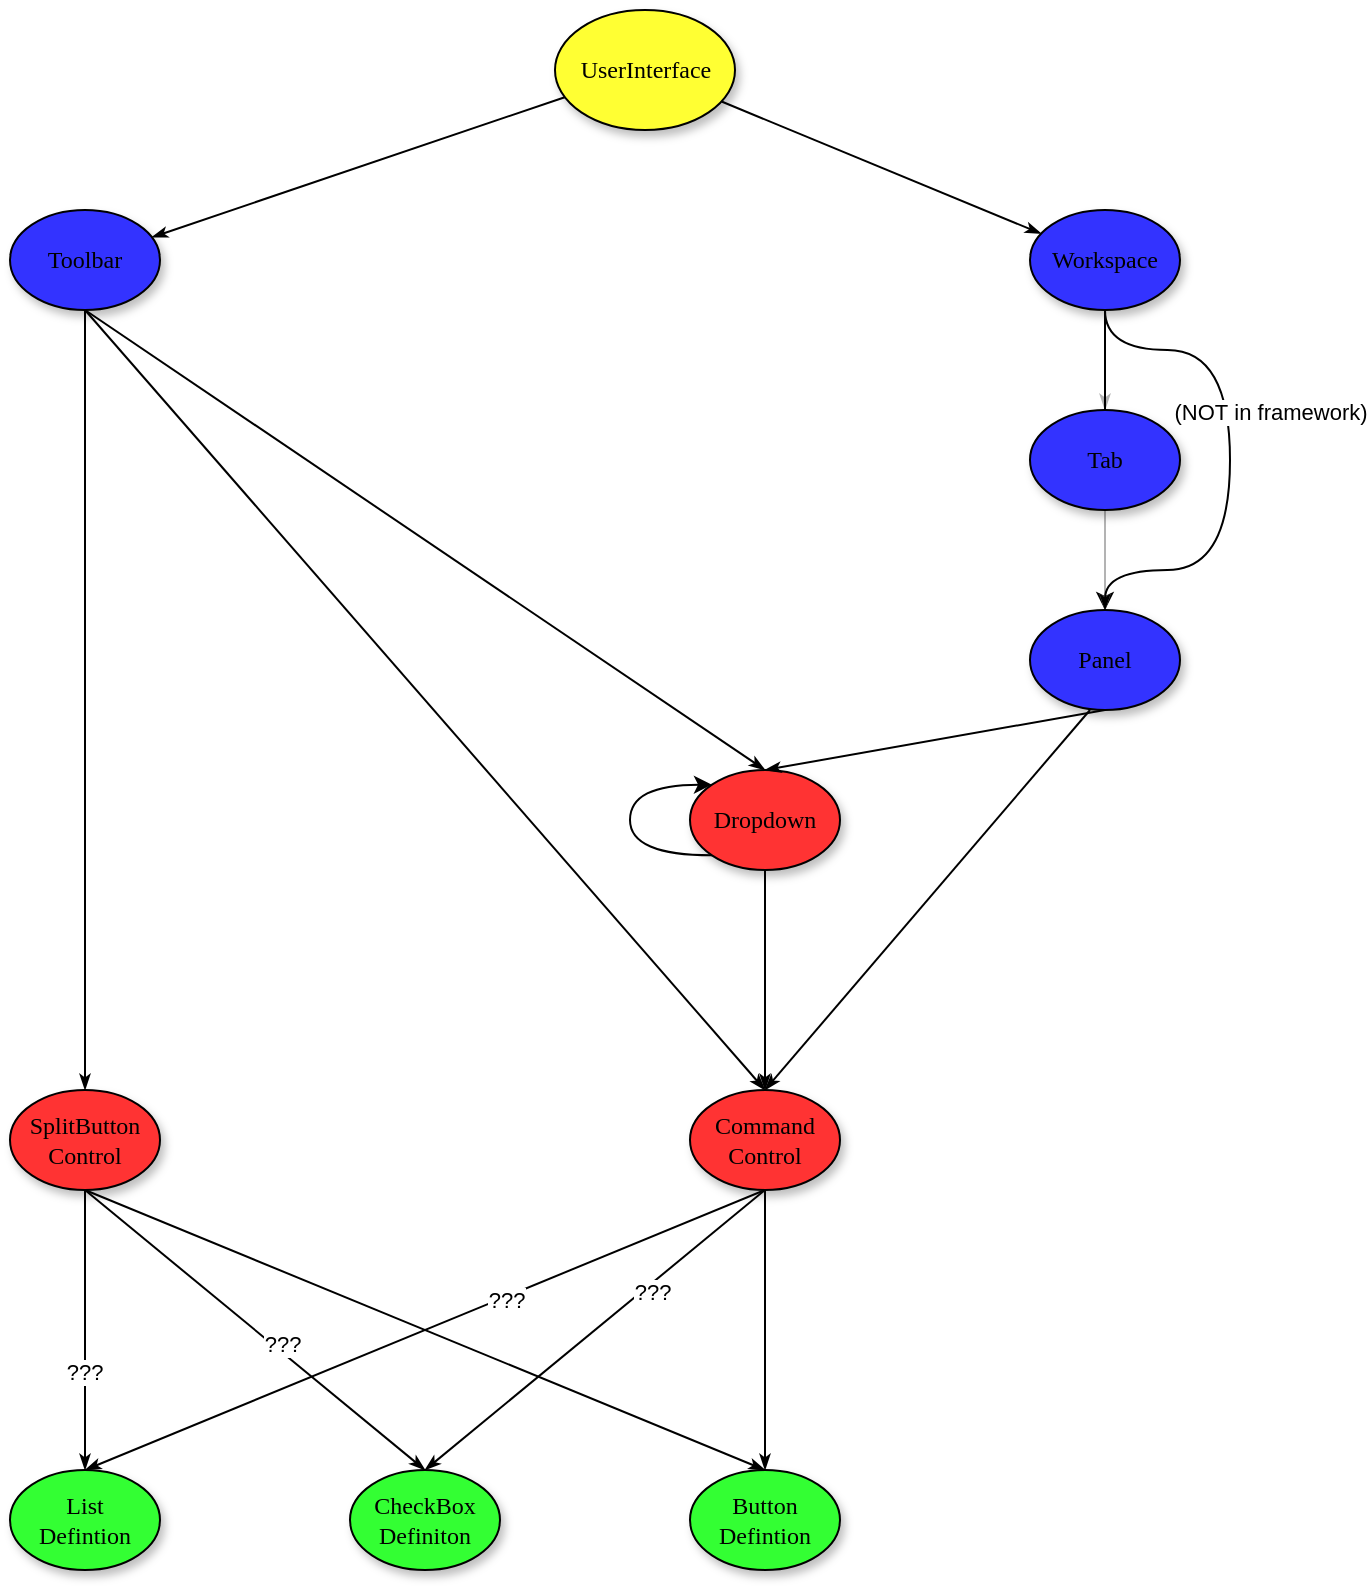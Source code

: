 <mxfile version="13.8.8" type="device"><diagram name="Page-1" id="42789a77-a242-8287-6e28-9cd8cfd52e62"><mxGraphModel dx="1422" dy="762" grid="1" gridSize="10" guides="1" tooltips="1" connect="1" arrows="1" fold="1" page="1" pageScale="1" pageWidth="1100" pageHeight="850" background="#ffffff" math="0" shadow="0"><root><mxCell id="0"/><mxCell id="1" parent="0"/><mxCell id="1ea317790d2ca983-12" style="edgeStyle=none;rounded=1;html=1;labelBackgroundColor=none;startArrow=none;startFill=0;startSize=5;endArrow=classicThin;endFill=1;endSize=5;jettySize=auto;orthogonalLoop=1;strokeWidth=1;fontFamily=Verdana;fontSize=12" parent="1" source="1ea317790d2ca983-1" target="1ea317790d2ca983-2" edge="1"><mxGeometry relative="1" as="geometry"/></mxCell><mxCell id="1ea317790d2ca983-13" value="" style="edgeStyle=none;rounded=1;html=1;labelBackgroundColor=none;startArrow=none;startFill=0;startSize=5;endArrow=classicThin;endFill=1;endSize=5;jettySize=auto;orthogonalLoop=1;strokeWidth=1;fontFamily=Verdana;fontSize=12" parent="1" source="1ea317790d2ca983-1" target="1ea317790d2ca983-9" edge="1"><mxGeometry x="-0.089" y="10" relative="1" as="geometry"><Array as="points"/><mxPoint as="offset"/></mxGeometry></mxCell><mxCell id="1ea317790d2ca983-1" value="UserInterface" style="ellipse;whiteSpace=wrap;html=1;rounded=0;shadow=1;comic=0;labelBackgroundColor=none;strokeWidth=1;fontFamily=Verdana;fontSize=12;align=center;fillColor=#FFFF33;" parent="1" vertex="1"><mxGeometry x="532.5" y="30" width="90" height="60" as="geometry"/></mxCell><mxCell id="1ea317790d2ca983-21" value="" style="edgeStyle=none;rounded=1;html=1;labelBackgroundColor=none;startArrow=none;startFill=0;startSize=5;endArrow=classicThin;endFill=1;endSize=5;jettySize=auto;orthogonalLoop=1;strokeColor=#B3B3B3;strokeWidth=1;fontFamily=Verdana;fontSize=12" parent="1" source="1ea317790d2ca983-2" target="1ea317790d2ca983-7" edge="1"><mxGeometry relative="1" as="geometry"/></mxCell><mxCell id="_LyXlWVAKM2UEFmrmsEU-43" style="edgeStyle=orthogonalEdgeStyle;curved=1;rounded=0;orthogonalLoop=1;jettySize=auto;html=1;exitX=0.5;exitY=1;exitDx=0;exitDy=0;entryX=0.5;entryY=0;entryDx=0;entryDy=0;" edge="1" parent="1" source="1ea317790d2ca983-2" target="1ea317790d2ca983-8"><mxGeometry relative="1" as="geometry"><mxPoint x="860" y="300" as="targetPoint"/></mxGeometry></mxCell><mxCell id="1ea317790d2ca983-2" value="&lt;span&gt;Workspace&lt;br&gt;&lt;/span&gt;" style="ellipse;whiteSpace=wrap;html=1;rounded=0;shadow=1;comic=0;labelBackgroundColor=none;strokeWidth=1;fontFamily=Verdana;fontSize=12;align=center;fillColor=#3333FF;" parent="1" vertex="1"><mxGeometry x="770" y="130" width="75" height="50" as="geometry"/></mxCell><mxCell id="1ea317790d2ca983-24" value="" style="edgeStyle=none;rounded=1;html=1;labelBackgroundColor=none;startArrow=none;startFill=0;startSize=5;endArrow=classicThin;endFill=1;endSize=5;jettySize=auto;orthogonalLoop=1;strokeColor=#B3B3B3;strokeWidth=1;fontFamily=Verdana;fontSize=12" parent="1" source="1ea317790d2ca983-7" target="1ea317790d2ca983-8" edge="1"><mxGeometry relative="1" as="geometry"/></mxCell><mxCell id="1ea317790d2ca983-7" value="&lt;span&gt;Tab&lt;br&gt;&lt;/span&gt;" style="ellipse;whiteSpace=wrap;html=1;rounded=0;shadow=1;comic=0;labelBackgroundColor=none;strokeWidth=1;fontFamily=Verdana;fontSize=12;align=center;fillColor=#3333FF;" parent="1" vertex="1"><mxGeometry x="770" y="230" width="75" height="50" as="geometry"/></mxCell><mxCell id="1ea317790d2ca983-8" value="Panel" style="ellipse;whiteSpace=wrap;html=1;rounded=0;shadow=1;comic=0;labelBackgroundColor=none;strokeWidth=1;fontFamily=Verdana;fontSize=12;align=center;fillColor=#3333FF;" parent="1" vertex="1"><mxGeometry x="770" y="330" width="75" height="50" as="geometry"/></mxCell><mxCell id="1ea317790d2ca983-9" value="Toolbar" style="ellipse;whiteSpace=wrap;html=1;rounded=0;shadow=1;comic=0;labelBackgroundColor=none;strokeWidth=1;fontFamily=Verdana;fontSize=12;align=center;fillColor=#3333FF;" parent="1" vertex="1"><mxGeometry x="260" y="130" width="75" height="50" as="geometry"/></mxCell><mxCell id="_LyXlWVAKM2UEFmrmsEU-4" value="&lt;span&gt;CheckBox&lt;br&gt;Definiton&lt;br&gt;&lt;/span&gt;" style="ellipse;whiteSpace=wrap;html=1;rounded=0;shadow=1;comic=0;labelBackgroundColor=none;strokeWidth=1;fontFamily=Verdana;fontSize=12;align=center;fillColor=#33FF33;" vertex="1" parent="1"><mxGeometry x="430" y="760" width="75" height="50" as="geometry"/></mxCell><mxCell id="_LyXlWVAKM2UEFmrmsEU-5" value="&lt;span&gt;Button&lt;br&gt;Defintion&lt;br&gt;&lt;/span&gt;" style="ellipse;whiteSpace=wrap;html=1;rounded=0;shadow=1;comic=0;labelBackgroundColor=none;strokeWidth=1;fontFamily=Verdana;fontSize=12;align=center;fillColor=#33FF33;" vertex="1" parent="1"><mxGeometry x="600" y="760" width="75" height="50" as="geometry"/></mxCell><mxCell id="_LyXlWVAKM2UEFmrmsEU-6" value="&lt;span&gt;List&lt;br&gt;Defintion&lt;/span&gt;" style="ellipse;whiteSpace=wrap;html=1;rounded=0;shadow=1;comic=0;labelBackgroundColor=none;strokeWidth=1;fontFamily=Verdana;fontSize=12;align=center;fillColor=#33FF33;" vertex="1" parent="1"><mxGeometry x="260" y="760" width="75" height="50" as="geometry"/></mxCell><mxCell id="_LyXlWVAKM2UEFmrmsEU-7" value="&lt;span&gt;SplitButton&lt;br&gt;Control&lt;/span&gt;" style="ellipse;whiteSpace=wrap;html=1;rounded=0;shadow=1;comic=0;labelBackgroundColor=none;strokeWidth=1;fontFamily=Verdana;fontSize=12;align=center;fillColor=#FF3333;" vertex="1" parent="1"><mxGeometry x="260" y="570" width="75" height="50" as="geometry"/></mxCell><mxCell id="_LyXlWVAKM2UEFmrmsEU-45" style="edgeStyle=orthogonalEdgeStyle;curved=1;rounded=0;orthogonalLoop=1;jettySize=auto;html=1;exitX=0;exitY=1;exitDx=0;exitDy=0;strokeColor=#000000;entryX=0;entryY=0;entryDx=0;entryDy=0;" edge="1" parent="1" source="_LyXlWVAKM2UEFmrmsEU-8" target="_LyXlWVAKM2UEFmrmsEU-8"><mxGeometry relative="1" as="geometry"><mxPoint x="450" y="440" as="targetPoint"/><Array as="points"><mxPoint x="570" y="453"/><mxPoint x="570" y="417"/></Array></mxGeometry></mxCell><mxCell id="_LyXlWVAKM2UEFmrmsEU-8" value="&lt;span&gt;Dropdown&lt;br&gt;&lt;/span&gt;" style="ellipse;whiteSpace=wrap;html=1;rounded=0;shadow=1;comic=0;labelBackgroundColor=none;strokeWidth=1;fontFamily=Verdana;fontSize=12;align=center;fillColor=#FF3333;" vertex="1" parent="1"><mxGeometry x="600" y="410" width="75" height="50" as="geometry"/></mxCell><mxCell id="_LyXlWVAKM2UEFmrmsEU-9" value="&lt;span&gt;Command&lt;br&gt;Control&lt;br&gt;&lt;/span&gt;" style="ellipse;whiteSpace=wrap;html=1;rounded=0;shadow=1;comic=0;labelBackgroundColor=none;strokeWidth=1;fontFamily=Verdana;fontSize=12;align=center;fillColor=#FF3333;" vertex="1" parent="1"><mxGeometry x="600" y="570" width="75" height="50" as="geometry"/></mxCell><mxCell id="_LyXlWVAKM2UEFmrmsEU-12" value="" style="edgeStyle=none;rounded=1;html=1;labelBackgroundColor=none;startArrow=none;startFill=0;startSize=5;endArrow=classicThin;endFill=1;endSize=5;jettySize=auto;orthogonalLoop=1;strokeWidth=1;fontFamily=Verdana;fontSize=12;exitX=0.5;exitY=1;exitDx=0;exitDy=0;entryX=0.5;entryY=0;entryDx=0;entryDy=0;" edge="1" parent="1" source="_LyXlWVAKM2UEFmrmsEU-8" target="_LyXlWVAKM2UEFmrmsEU-9"><mxGeometry relative="1" as="geometry"><mxPoint x="450" y="620" as="sourcePoint"/><mxPoint x="760" y="570" as="targetPoint"/><Array as="points"/></mxGeometry></mxCell><mxCell id="_LyXlWVAKM2UEFmrmsEU-13" value="" style="edgeStyle=none;rounded=1;html=1;labelBackgroundColor=none;startArrow=none;startFill=0;startSize=5;endArrow=classicThin;endFill=1;endSize=5;jettySize=auto;orthogonalLoop=1;strokeWidth=1;fontFamily=Verdana;fontSize=12;exitX=0.5;exitY=1;exitDx=0;exitDy=0;entryX=0.5;entryY=0;entryDx=0;entryDy=0;" edge="1" parent="1" source="1ea317790d2ca983-9" target="_LyXlWVAKM2UEFmrmsEU-7"><mxGeometry relative="1" as="geometry"><mxPoint x="135" y="270" as="sourcePoint"/><mxPoint x="135" y="340" as="targetPoint"/></mxGeometry></mxCell><mxCell id="_LyXlWVAKM2UEFmrmsEU-15" value="" style="edgeStyle=none;rounded=1;html=1;labelBackgroundColor=none;startArrow=none;startFill=0;startSize=5;endArrow=classicThin;endFill=1;endSize=5;jettySize=auto;orthogonalLoop=1;strokeWidth=1;fontFamily=Verdana;fontSize=12;entryX=0.5;entryY=0;entryDx=0;entryDy=0;exitX=0.5;exitY=1;exitDx=0;exitDy=0;" edge="1" parent="1" source="1ea317790d2ca983-9" target="_LyXlWVAKM2UEFmrmsEU-9"><mxGeometry relative="1" as="geometry"><mxPoint x="247" y="370" as="sourcePoint"/><mxPoint x="247" y="440" as="targetPoint"/></mxGeometry></mxCell><mxCell id="_LyXlWVAKM2UEFmrmsEU-19" value="" style="edgeStyle=none;rounded=1;html=1;labelBackgroundColor=none;startArrow=none;startFill=0;startSize=5;endArrow=classicThin;endFill=1;endSize=5;jettySize=auto;orthogonalLoop=1;strokeWidth=1;fontFamily=Verdana;fontSize=12;entryX=0.5;entryY=0;entryDx=0;entryDy=0;exitX=0.5;exitY=1;exitDx=0;exitDy=0;" edge="1" parent="1" source="1ea317790d2ca983-8" target="_LyXlWVAKM2UEFmrmsEU-8"><mxGeometry relative="1" as="geometry"><mxPoint x="500" y="500" as="sourcePoint"/><mxPoint x="520" y="570" as="targetPoint"/><Array as="points"/></mxGeometry></mxCell><mxCell id="_LyXlWVAKM2UEFmrmsEU-22" value="" style="edgeStyle=none;rounded=1;html=1;labelBackgroundColor=none;startArrow=none;startFill=0;startSize=5;endArrow=classicThin;endFill=1;endSize=5;jettySize=auto;orthogonalLoop=1;strokeWidth=1;fontFamily=Verdana;fontSize=12;exitX=0.5;exitY=1;exitDx=0;exitDy=0;entryX=0.5;entryY=0;entryDx=0;entryDy=0;" edge="1" parent="1" source="1ea317790d2ca983-9" target="_LyXlWVAKM2UEFmrmsEU-8"><mxGeometry relative="1" as="geometry"><mxPoint x="750" y="420" as="sourcePoint"/><mxPoint x="620" y="420" as="targetPoint"/></mxGeometry></mxCell><mxCell id="_LyXlWVAKM2UEFmrmsEU-23" value="" style="edgeStyle=none;rounded=1;html=1;labelBackgroundColor=none;startArrow=none;startFill=0;startSize=5;endArrow=classicThin;endFill=1;endSize=5;jettySize=auto;orthogonalLoop=1;strokeWidth=1;fontFamily=Verdana;fontSize=12;entryX=0.5;entryY=0;entryDx=0;entryDy=0;" edge="1" parent="1" target="_LyXlWVAKM2UEFmrmsEU-9"><mxGeometry relative="1" as="geometry"><mxPoint x="800" y="380" as="sourcePoint"/><mxPoint x="760" y="500" as="targetPoint"/></mxGeometry></mxCell><mxCell id="_LyXlWVAKM2UEFmrmsEU-24" value="" style="edgeStyle=none;rounded=1;html=1;labelBackgroundColor=none;startArrow=none;startFill=0;startSize=5;endArrow=classicThin;endFill=1;endSize=5;jettySize=auto;orthogonalLoop=1;strokeWidth=1;fontFamily=Verdana;fontSize=12;entryX=0.5;entryY=0;entryDx=0;entryDy=0;exitX=0.5;exitY=1;exitDx=0;exitDy=0;" edge="1" parent="1" source="_LyXlWVAKM2UEFmrmsEU-9" target="_LyXlWVAKM2UEFmrmsEU-4"><mxGeometry relative="1" as="geometry"><mxPoint x="737" y="630" as="sourcePoint"/><mxPoint x="737" y="700" as="targetPoint"/></mxGeometry></mxCell><mxCell id="_LyXlWVAKM2UEFmrmsEU-34" value="???" style="edgeLabel;html=1;align=center;verticalAlign=middle;resizable=0;points=[];" vertex="1" connectable="0" parent="_LyXlWVAKM2UEFmrmsEU-24"><mxGeometry x="-0.308" y="3" relative="1" as="geometry"><mxPoint as="offset"/></mxGeometry></mxCell><mxCell id="_LyXlWVAKM2UEFmrmsEU-25" value="" style="edgeStyle=none;rounded=1;html=1;labelBackgroundColor=none;startArrow=none;startFill=0;startSize=5;endArrow=classicThin;endFill=1;endSize=5;jettySize=auto;orthogonalLoop=1;strokeWidth=1;fontFamily=Verdana;fontSize=12;exitX=0.5;exitY=1;exitDx=0;exitDy=0;entryX=0.5;entryY=0;entryDx=0;entryDy=0;" edge="1" parent="1" source="_LyXlWVAKM2UEFmrmsEU-7" target="_LyXlWVAKM2UEFmrmsEU-4"><mxGeometry relative="1" as="geometry"><mxPoint x="450" y="610" as="sourcePoint"/><mxPoint x="450" y="680" as="targetPoint"/><Array as="points"/></mxGeometry></mxCell><mxCell id="_LyXlWVAKM2UEFmrmsEU-30" value="???" style="edgeLabel;html=1;align=center;verticalAlign=middle;resizable=0;points=[];" vertex="1" connectable="0" parent="_LyXlWVAKM2UEFmrmsEU-25"><mxGeometry x="0.134" y="3" relative="1" as="geometry"><mxPoint as="offset"/></mxGeometry></mxCell><mxCell id="_LyXlWVAKM2UEFmrmsEU-26" value="" style="edgeStyle=none;rounded=1;html=1;labelBackgroundColor=none;startArrow=none;startFill=0;startSize=5;endArrow=classicThin;endFill=1;endSize=5;jettySize=auto;orthogonalLoop=1;strokeWidth=1;fontFamily=Verdana;fontSize=12;exitX=0.5;exitY=1;exitDx=0;exitDy=0;entryX=0.5;entryY=0;entryDx=0;entryDy=0;" edge="1" parent="1" source="_LyXlWVAKM2UEFmrmsEU-7" target="_LyXlWVAKM2UEFmrmsEU-5"><mxGeometry relative="1" as="geometry"><mxPoint x="780" y="640" as="sourcePoint"/><mxPoint x="880" y="630" as="targetPoint"/></mxGeometry></mxCell><mxCell id="_LyXlWVAKM2UEFmrmsEU-27" value="" style="edgeStyle=none;rounded=1;html=1;labelBackgroundColor=none;startArrow=none;startFill=0;startSize=5;endArrow=classicThin;endFill=1;endSize=5;jettySize=auto;orthogonalLoop=1;strokeWidth=1;fontFamily=Verdana;fontSize=12;exitX=0.5;exitY=1;exitDx=0;exitDy=0;entryX=0.5;entryY=0;entryDx=0;entryDy=0;" edge="1" parent="1" source="_LyXlWVAKM2UEFmrmsEU-7" target="_LyXlWVAKM2UEFmrmsEU-6"><mxGeometry relative="1" as="geometry"><mxPoint x="237" y="660" as="sourcePoint"/><mxPoint x="237" y="730" as="targetPoint"/></mxGeometry></mxCell><mxCell id="_LyXlWVAKM2UEFmrmsEU-29" value="???" style="edgeLabel;html=1;align=center;verticalAlign=middle;resizable=0;points=[];" vertex="1" connectable="0" parent="_LyXlWVAKM2UEFmrmsEU-27"><mxGeometry x="0.292" y="-1" relative="1" as="geometry"><mxPoint as="offset"/></mxGeometry></mxCell><mxCell id="_LyXlWVAKM2UEFmrmsEU-31" value="" style="edgeStyle=none;rounded=1;html=1;labelBackgroundColor=none;startArrow=none;startFill=0;startSize=5;endArrow=classicThin;endFill=1;endSize=5;jettySize=auto;orthogonalLoop=1;strokeWidth=1;fontFamily=Verdana;fontSize=12;exitX=0.5;exitY=1;exitDx=0;exitDy=0;entryX=0.5;entryY=0;entryDx=0;entryDy=0;" edge="1" parent="1" source="_LyXlWVAKM2UEFmrmsEU-9" target="_LyXlWVAKM2UEFmrmsEU-5"><mxGeometry relative="1" as="geometry"><mxPoint x="737" y="650" as="sourcePoint"/><mxPoint x="500" y="740" as="targetPoint"/></mxGeometry></mxCell><mxCell id="_LyXlWVAKM2UEFmrmsEU-32" value="" style="edgeStyle=none;rounded=1;html=1;labelBackgroundColor=none;startArrow=none;startFill=0;startSize=5;endArrow=classicThin;endFill=1;endSize=5;jettySize=auto;orthogonalLoop=1;strokeWidth=1;fontFamily=Verdana;fontSize=12;entryX=0.5;entryY=0;entryDx=0;entryDy=0;exitX=0.5;exitY=1;exitDx=0;exitDy=0;" edge="1" parent="1" source="_LyXlWVAKM2UEFmrmsEU-9" target="_LyXlWVAKM2UEFmrmsEU-6"><mxGeometry relative="1" as="geometry"><mxPoint x="730" y="630" as="sourcePoint"/><mxPoint x="350" y="750" as="targetPoint"/></mxGeometry></mxCell><mxCell id="_LyXlWVAKM2UEFmrmsEU-35" value="???" style="edgeLabel;html=1;align=center;verticalAlign=middle;resizable=0;points=[];" vertex="1" connectable="0" parent="_LyXlWVAKM2UEFmrmsEU-32"><mxGeometry x="-0.233" y="1" relative="1" as="geometry"><mxPoint as="offset"/></mxGeometry></mxCell><mxCell id="_LyXlWVAKM2UEFmrmsEU-37" value="" style="edgeStyle=orthogonalEdgeStyle;rounded=1;html=1;labelBackgroundColor=none;startArrow=none;startFill=0;startSize=5;endArrow=classicThin;endFill=1;endSize=5;jettySize=auto;orthogonalLoop=1;strokeWidth=1;fontFamily=Verdana;fontSize=12;exitX=0.5;exitY=1;exitDx=0;exitDy=0;entryX=0.5;entryY=0;entryDx=0;entryDy=0;curved=1;" edge="1" parent="1" source="1ea317790d2ca983-2" target="1ea317790d2ca983-8"><mxGeometry relative="1" as="geometry"><mxPoint x="810" y="190" as="sourcePoint"/><mxPoint x="670" y="470" as="targetPoint"/><Array as="points"><mxPoint x="808" y="200"/><mxPoint x="870" y="200"/><mxPoint x="870" y="310"/><mxPoint x="808" y="310"/></Array></mxGeometry></mxCell><mxCell id="_LyXlWVAKM2UEFmrmsEU-46" value="(NOT&amp;nbsp;in framework)" style="edgeLabel;html=1;align=center;verticalAlign=middle;resizable=0;points=[];" vertex="1" connectable="0" parent="_LyXlWVAKM2UEFmrmsEU-37"><mxGeometry x="-0.196" y="-3" relative="1" as="geometry"><mxPoint x="23" y="2.5" as="offset"/></mxGeometry></mxCell></root></mxGraphModel></diagram></mxfile>